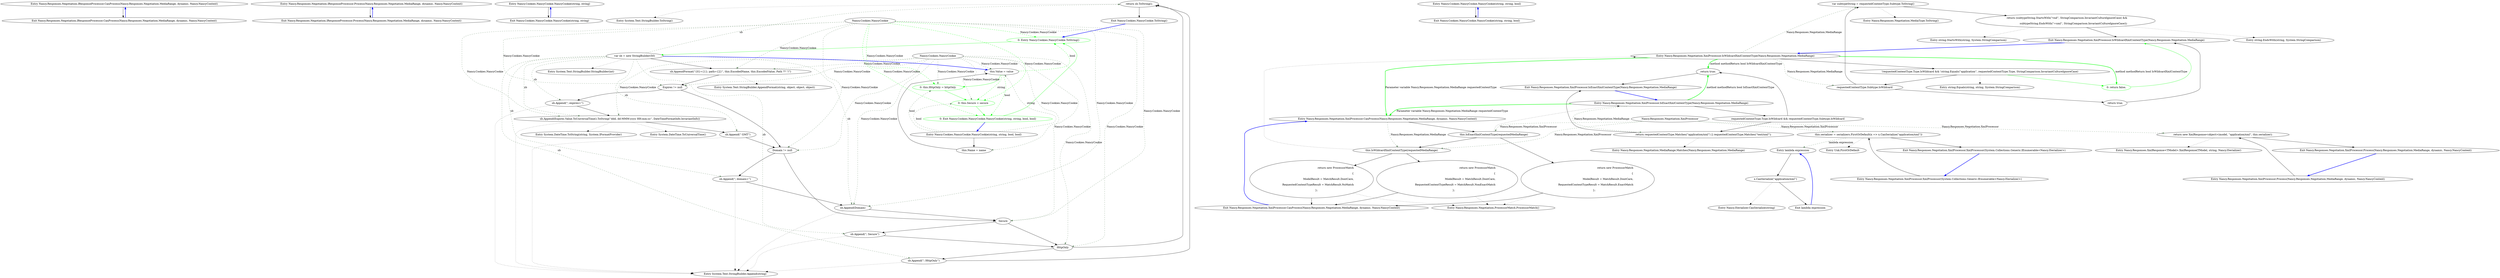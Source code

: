 digraph  {
n0 [cluster="Nancy.Responses.Negotiation.IResponseProcessor.CanProcess(Nancy.Responses.Negotiation.MediaRange, dynamic, Nancy.NancyContext)", label="Entry Nancy.Responses.Negotiation.IResponseProcessor.CanProcess(Nancy.Responses.Negotiation.MediaRange, dynamic, Nancy.NancyContext)", span="23-23"];
n1 [cluster="Nancy.Responses.Negotiation.IResponseProcessor.CanProcess(Nancy.Responses.Negotiation.MediaRange, dynamic, Nancy.NancyContext)", label="Exit Nancy.Responses.Negotiation.IResponseProcessor.CanProcess(Nancy.Responses.Negotiation.MediaRange, dynamic, Nancy.NancyContext)", span="23-23"];
n2 [cluster="Nancy.Responses.Negotiation.IResponseProcessor.Process(Nancy.Responses.Negotiation.MediaRange, dynamic, Nancy.NancyContext)", label="Entry Nancy.Responses.Negotiation.IResponseProcessor.Process(Nancy.Responses.Negotiation.MediaRange, dynamic, Nancy.NancyContext)", span="32-32"];
n3 [cluster="Nancy.Responses.Negotiation.IResponseProcessor.Process(Nancy.Responses.Negotiation.MediaRange, dynamic, Nancy.NancyContext)", label="Exit Nancy.Responses.Negotiation.IResponseProcessor.Process(Nancy.Responses.Negotiation.MediaRange, dynamic, Nancy.NancyContext)", span="32-32"];
m0_0 [cluster="Nancy.Cookies.NancyCookie.NancyCookie(string, string)", file="NancyCookie.cs", label="Entry Nancy.Cookies.NancyCookie.NancyCookie(string, string)", span="10-10"];
m0_1 [cluster="Nancy.Cookies.NancyCookie.NancyCookie(string, string)", file="NancyCookie.cs", label="Exit Nancy.Cookies.NancyCookie.NancyCookie(string, string)", span="10-10"];
m0_31 [cluster="System.Text.StringBuilder.ToString()", file="NancyCookie.cs", label="Entry System.Text.StringBuilder.ToString()", span="0-0"];
m0_6 [cluster="Nancy.Cookies.NancyCookie.NancyCookie(string, string, bool, bool)", file="NancyCookie.cs", label="this.Value = value", span="23-23"];
m0_7 [cluster="Nancy.Cookies.NancyCookie.NancyCookie(string, string, bool, bool)", color=green, community=0, file="NancyCookie.cs", label="0: this.HttpOnly = httpOnly", span="24-24"];
m0_8 [cluster="Nancy.Cookies.NancyCookie.NancyCookie(string, string, bool, bool)", color=green, community=0, file="NancyCookie.cs", label="0: this.Secure = secure", span="25-25"];
m0_9 [cluster="Nancy.Cookies.NancyCookie.NancyCookie(string, string, bool, bool)", color=green, community=0, file="NancyCookie.cs", label="0: Exit Nancy.Cookies.NancyCookie.NancyCookie(string, string, bool, bool)", span="20-20"];
m0_10 [cluster="Nancy.Cookies.NancyCookie.ToString()", color=green, community=0, file="NancyCookie.cs", label="0: Entry Nancy.Cookies.NancyCookie.ToString()", span="86-86"];
m0_11 [cluster="Nancy.Cookies.NancyCookie.ToString()", file="NancyCookie.cs", label="var sb = new StringBuilder(50)", span="88-88"];
m0_12 [cluster="Nancy.Cookies.NancyCookie.ToString()", file="NancyCookie.cs", label="sb.AppendFormat(''{0}={1}; path={2}'', this.EncodedName, this.EncodedValue, Path ?? ''/'')", span="89-89"];
m0_14 [cluster="Nancy.Cookies.NancyCookie.ToString()", file="NancyCookie.cs", label="sb.Append(''; expires='')", span="93-93"];
m0_15 [cluster="Nancy.Cookies.NancyCookie.ToString()", file="NancyCookie.cs", label="sb.Append(Expires.Value.ToUniversalTime().ToString(''ddd, dd-MMM-yyyy HH:mm:ss'', DateTimeFormatInfo.InvariantInfo))", span="94-94"];
m0_16 [cluster="Nancy.Cookies.NancyCookie.ToString()", file="NancyCookie.cs", label="sb.Append('' GMT'')", span="95-95"];
m0_18 [cluster="Nancy.Cookies.NancyCookie.ToString()", file="NancyCookie.cs", label="sb.Append(''; domain='')", span="100-100"];
m0_19 [cluster="Nancy.Cookies.NancyCookie.ToString()", file="NancyCookie.cs", label="sb.Append(Domain)", span="101-101"];
m0_21 [cluster="Nancy.Cookies.NancyCookie.ToString()", file="NancyCookie.cs", label="sb.Append(''; Secure'')", span="106-106"];
m0_23 [cluster="Nancy.Cookies.NancyCookie.ToString()", file="NancyCookie.cs", label="sb.Append(''; HttpOnly'')", span="111-111"];
m0_24 [cluster="Nancy.Cookies.NancyCookie.ToString()", file="NancyCookie.cs", label="return sb.ToString();", span="114-114"];
m0_13 [cluster="Nancy.Cookies.NancyCookie.ToString()", file="NancyCookie.cs", label="Expires != null", span="91-91"];
m0_17 [cluster="Nancy.Cookies.NancyCookie.ToString()", file="NancyCookie.cs", label="Domain != null", span="98-98"];
m0_20 [cluster="Nancy.Cookies.NancyCookie.ToString()", file="NancyCookie.cs", label=Secure, span="104-104"];
m0_22 [cluster="Nancy.Cookies.NancyCookie.ToString()", file="NancyCookie.cs", label=HttpOnly, span="109-109"];
m0_25 [cluster="Nancy.Cookies.NancyCookie.ToString()", file="NancyCookie.cs", label="Exit Nancy.Cookies.NancyCookie.ToString()", span="86-86"];
m0_28 [cluster="System.Text.StringBuilder.Append(string)", file="NancyCookie.cs", label="Entry System.Text.StringBuilder.Append(string)", span="0-0"];
m0_4 [cluster="Nancy.Cookies.NancyCookie.NancyCookie(string, string, bool, bool)", file="NancyCookie.cs", label="Entry Nancy.Cookies.NancyCookie.NancyCookie(string, string, bool, bool)", span="20-20"];
m0_5 [cluster="Nancy.Cookies.NancyCookie.NancyCookie(string, string, bool, bool)", file="NancyCookie.cs", label="this.Name = name", span="22-22"];
m0_29 [cluster="System.DateTime.ToUniversalTime()", file="NancyCookie.cs", label="Entry System.DateTime.ToUniversalTime()", span="0-0"];
m0_26 [cluster="System.Text.StringBuilder.StringBuilder(int)", file="NancyCookie.cs", label="Entry System.Text.StringBuilder.StringBuilder(int)", span="0-0"];
m0_30 [cluster="System.DateTime.ToString(string, System.IFormatProvider)", file="NancyCookie.cs", label="Entry System.DateTime.ToString(string, System.IFormatProvider)", span="0-0"];
m0_27 [cluster="System.Text.StringBuilder.AppendFormat(string, object, object, object)", file="NancyCookie.cs", label="Entry System.Text.StringBuilder.AppendFormat(string, object, object, object)", span="0-0"];
m0_2 [cluster="Nancy.Cookies.NancyCookie.NancyCookie(string, string, bool)", file="NancyCookie.cs", label="Entry Nancy.Cookies.NancyCookie.NancyCookie(string, string, bool)", span="15-15"];
m0_3 [cluster="Nancy.Cookies.NancyCookie.NancyCookie(string, string, bool)", file="NancyCookie.cs", label="Exit Nancy.Cookies.NancyCookie.NancyCookie(string, string, bool)", span="15-15"];
m0_32 [file="NancyCookie.cs", label="Nancy.Cookies.NancyCookie", span=""];
m0_34 [file="NancyCookie.cs", label="Nancy.Cookies.NancyCookie", span=""];
m1_35 [cluster="Nancy.Responses.Negotiation.MediaType.ToString()", file="NancyCookieFixture.cs", label="Entry Nancy.Responses.Negotiation.MediaType.ToString()", span="44-44"];
m1_17 [cluster="Nancy.Responses.Negotiation.XmlProcessor.IsWildcardXmlContentType(Nancy.Responses.Negotiation.MediaRange)", file="NancyCookieFixture.cs", label="Entry Nancy.Responses.Negotiation.XmlProcessor.IsWildcardXmlContentType(Nancy.Responses.Negotiation.MediaRange)", span="86-86"];
m1_27 [cluster="Nancy.Responses.Negotiation.XmlProcessor.IsWildcardXmlContentType(Nancy.Responses.Negotiation.MediaRange)", file="NancyCookieFixture.cs", label="!requestedContentType.Type.IsWildcard && !string.Equals(''application'', requestedContentType.Type, StringComparison.InvariantCultureIgnoreCase)", span="88-88"];
m1_29 [cluster="Nancy.Responses.Negotiation.XmlProcessor.IsWildcardXmlContentType(Nancy.Responses.Negotiation.MediaRange)", file="NancyCookieFixture.cs", label="requestedContentType.Subtype.IsWildcard", span="93-93"];
m1_31 [cluster="Nancy.Responses.Negotiation.XmlProcessor.IsWildcardXmlContentType(Nancy.Responses.Negotiation.MediaRange)", file="NancyCookieFixture.cs", label="var subtypeString = requestedContentType.Subtype.ToString()", span="98-98"];
m1_28 [cluster="Nancy.Responses.Negotiation.XmlProcessor.IsWildcardXmlContentType(Nancy.Responses.Negotiation.MediaRange)", color=green, community=0, file="NancyCookieFixture.cs", label="0: return false;", span="90-90"];
m1_30 [cluster="Nancy.Responses.Negotiation.XmlProcessor.IsWildcardXmlContentType(Nancy.Responses.Negotiation.MediaRange)", file="NancyCookieFixture.cs", label="return true;", span="95-95"];
m1_32 [cluster="Nancy.Responses.Negotiation.XmlProcessor.IsWildcardXmlContentType(Nancy.Responses.Negotiation.MediaRange)", file="NancyCookieFixture.cs", label="return (subtypeString.StartsWith(''vnd'', StringComparison.InvariantCultureIgnoreCase) &&\r\n                    subtypeString.EndsWith(''+xml'', StringComparison.InvariantCultureIgnoreCase));", span="100-101"];
m1_33 [cluster="Nancy.Responses.Negotiation.XmlProcessor.IsWildcardXmlContentType(Nancy.Responses.Negotiation.MediaRange)", file="NancyCookieFixture.cs", label="Exit Nancy.Responses.Negotiation.XmlProcessor.IsWildcardXmlContentType(Nancy.Responses.Negotiation.MediaRange)", span="86-86"];
m1_0 [cluster="Nancy.Responses.Negotiation.XmlProcessor.XmlProcessor(System.Collections.Generic.IEnumerable<Nancy.ISerializer>)", file="NancyCookieFixture.cs", label="Entry Nancy.Responses.Negotiation.XmlProcessor.XmlProcessor(System.Collections.Generic.IEnumerable<Nancy.ISerializer>)", span="10-10"];
m1_1 [cluster="Nancy.Responses.Negotiation.XmlProcessor.XmlProcessor(System.Collections.Generic.IEnumerable<Nancy.ISerializer>)", file="NancyCookieFixture.cs", label="this.serializer = serializers.FirstOrDefault(x => x.CanSerialize(''application/xml''))", span="12-12"];
m1_2 [cluster="Nancy.Responses.Negotiation.XmlProcessor.XmlProcessor(System.Collections.Generic.IEnumerable<Nancy.ISerializer>)", file="NancyCookieFixture.cs", label="Exit Nancy.Responses.Negotiation.XmlProcessor.XmlProcessor(System.Collections.Generic.IEnumerable<Nancy.ISerializer>)", span="10-10"];
m1_8 [cluster="Nancy.Responses.Negotiation.XmlProcessor.CanProcess(Nancy.Responses.Negotiation.MediaRange, dynamic, Nancy.NancyContext)", file="NancyCookieFixture.cs", label="Entry Nancy.Responses.Negotiation.XmlProcessor.CanProcess(Nancy.Responses.Negotiation.MediaRange, dynamic, Nancy.NancyContext)", span="37-37"];
m1_9 [cluster="Nancy.Responses.Negotiation.XmlProcessor.CanProcess(Nancy.Responses.Negotiation.MediaRange, dynamic, Nancy.NancyContext)", file="NancyCookieFixture.cs", label="this.IsExactXmlContentType(requestedMediaRange)", span="39-39"];
m1_11 [cluster="Nancy.Responses.Negotiation.XmlProcessor.CanProcess(Nancy.Responses.Negotiation.MediaRange, dynamic, Nancy.NancyContext)", file="NancyCookieFixture.cs", label="this.IsWildcardXmlContentType(requestedMediaRange)", span="48-48"];
m1_10 [cluster="Nancy.Responses.Negotiation.XmlProcessor.CanProcess(Nancy.Responses.Negotiation.MediaRange, dynamic, Nancy.NancyContext)", file="NancyCookieFixture.cs", label="return new ProcessorMatch\r\n                {\r\n                    ModelResult = MatchResult.DontCare,\r\n                    RequestedContentTypeResult = MatchResult.ExactMatch\r\n                };", span="41-45"];
m1_12 [cluster="Nancy.Responses.Negotiation.XmlProcessor.CanProcess(Nancy.Responses.Negotiation.MediaRange, dynamic, Nancy.NancyContext)", file="NancyCookieFixture.cs", label="return new ProcessorMatch\r\n                {\r\n                    ModelResult = MatchResult.DontCare,\r\n                    RequestedContentTypeResult = MatchResult.NonExactMatch\r\n                };", span="50-54"];
m1_13 [cluster="Nancy.Responses.Negotiation.XmlProcessor.CanProcess(Nancy.Responses.Negotiation.MediaRange, dynamic, Nancy.NancyContext)", file="NancyCookieFixture.cs", label="return new ProcessorMatch\r\n            {\r\n                ModelResult = MatchResult.DontCare,\r\n                RequestedContentTypeResult = MatchResult.NoMatch\r\n            };", span="57-61"];
m1_14 [cluster="Nancy.Responses.Negotiation.XmlProcessor.CanProcess(Nancy.Responses.Negotiation.MediaRange, dynamic, Nancy.NancyContext)", file="NancyCookieFixture.cs", label="Exit Nancy.Responses.Negotiation.XmlProcessor.CanProcess(Nancy.Responses.Negotiation.MediaRange, dynamic, Nancy.NancyContext)", span="37-37"];
m1_7 [cluster="Nancy.ISerializer.CanSerialize(string)", file="NancyCookieFixture.cs", label="Entry Nancy.ISerializer.CanSerialize(string)", span="12-12"];
m1_37 [cluster="string.EndsWith(string, System.StringComparison)", file="NancyCookieFixture.cs", label="Entry string.EndsWith(string, System.StringComparison)", span="0-0"];
m1_18 [cluster="Nancy.Responses.Negotiation.XmlProcessor.Process(Nancy.Responses.Negotiation.MediaRange, dynamic, Nancy.NancyContext)", file="NancyCookieFixture.cs", label="Entry Nancy.Responses.Negotiation.XmlProcessor.Process(Nancy.Responses.Negotiation.MediaRange, dynamic, Nancy.NancyContext)", span="71-71"];
m1_19 [cluster="Nancy.Responses.Negotiation.XmlProcessor.Process(Nancy.Responses.Negotiation.MediaRange, dynamic, Nancy.NancyContext)", file="NancyCookieFixture.cs", label="return new XmlResponse<object>(model, ''application/xml'', this.serializer);", span="73-73"];
m1_20 [cluster="Nancy.Responses.Negotiation.XmlProcessor.Process(Nancy.Responses.Negotiation.MediaRange, dynamic, Nancy.NancyContext)", file="NancyCookieFixture.cs", label="Exit Nancy.Responses.Negotiation.XmlProcessor.Process(Nancy.Responses.Negotiation.MediaRange, dynamic, Nancy.NancyContext)", span="71-71"];
m1_21 [cluster="Nancy.Responses.XmlResponse<TModel>.XmlResponse(TModel, string, Nancy.ISerializer)", file="NancyCookieFixture.cs", label="Entry Nancy.Responses.XmlResponse<TModel>.XmlResponse(TModel, string, Nancy.ISerializer)", span="7-7"];
m1_26 [cluster="Nancy.Responses.Negotiation.MediaRange.Matches(Nancy.Responses.Negotiation.MediaRange)", file="NancyCookieFixture.cs", label="Entry Nancy.Responses.Negotiation.MediaRange.Matches(Nancy.Responses.Negotiation.MediaRange)", span="24-24"];
m1_34 [cluster="string.Equals(string, string, System.StringComparison)", file="NancyCookieFixture.cs", label="Entry string.Equals(string, string, System.StringComparison)", span="0-0"];
m1_4 [cluster="lambda expression", file="NancyCookieFixture.cs", label="Entry lambda expression", span="12-12"];
m1_5 [cluster="lambda expression", file="NancyCookieFixture.cs", label="x.CanSerialize(''application/xml'')", span="12-12"];
m1_6 [cluster="lambda expression", file="NancyCookieFixture.cs", label="Exit lambda expression", span="12-12"];
m1_16 [cluster="Nancy.Responses.Negotiation.ProcessorMatch.ProcessorMatch()", file="NancyCookieFixture.cs", label="Entry Nancy.Responses.Negotiation.ProcessorMatch.ProcessorMatch()", span="5-5"];
m1_3 [cluster="Unk.FirstOrDefault", file="NancyCookieFixture.cs", label="Entry Unk.FirstOrDefault", span=""];
m1_15 [cluster="Nancy.Responses.Negotiation.XmlProcessor.IsExactXmlContentType(Nancy.Responses.Negotiation.MediaRange)", file="NancyCookieFixture.cs", label="Entry Nancy.Responses.Negotiation.XmlProcessor.IsExactXmlContentType(Nancy.Responses.Negotiation.MediaRange)", span="76-76"];
m1_22 [cluster="Nancy.Responses.Negotiation.XmlProcessor.IsExactXmlContentType(Nancy.Responses.Negotiation.MediaRange)", file="NancyCookieFixture.cs", label="requestedContentType.Type.IsWildcard && requestedContentType.Subtype.IsWildcard", span="78-78"];
m1_24 [cluster="Nancy.Responses.Negotiation.XmlProcessor.IsExactXmlContentType(Nancy.Responses.Negotiation.MediaRange)", file="NancyCookieFixture.cs", label="return requestedContentType.Matches(''application/xml'') || requestedContentType.Matches(''text/xml'');", span="83-83"];
m1_23 [cluster="Nancy.Responses.Negotiation.XmlProcessor.IsExactXmlContentType(Nancy.Responses.Negotiation.MediaRange)", file="NancyCookieFixture.cs", label="return true;", span="80-80"];
m1_25 [cluster="Nancy.Responses.Negotiation.XmlProcessor.IsExactXmlContentType(Nancy.Responses.Negotiation.MediaRange)", file="NancyCookieFixture.cs", label="Exit Nancy.Responses.Negotiation.XmlProcessor.IsExactXmlContentType(Nancy.Responses.Negotiation.MediaRange)", span="76-76"];
m1_36 [cluster="string.StartsWith(string, System.StringComparison)", file="NancyCookieFixture.cs", label="Entry string.StartsWith(string, System.StringComparison)", span="0-0"];
m1_38 [file="NancyCookieFixture.cs", label="Nancy.Responses.Negotiation.XmlProcessor", span=""];
n0 -> n1  [key=0, style=solid];
n1 -> n0  [color=blue, key=0, style=bold];
n2 -> n3  [key=0, style=solid];
n3 -> n2  [color=blue, key=0, style=bold];
m0_0 -> m0_1  [key=0, style=solid];
m0_1 -> m0_0  [color=blue, key=0, style=bold];
m0_6 -> m0_7  [color=green, key=0, style=solid];
m0_6 -> m0_8  [color=green, key=1, label=string, style=dashed];
m0_6 -> m0_9  [color=green, key=1, label=bool, style=dashed];
m0_6 -> m0_10  [color=green, key=1, label=bool, style=dashed];
m0_7 -> m0_8  [color=green, key=0, style=solid];
m0_8 -> m0_9  [color=green, key=0, style=solid];
m0_9 -> m0_10  [color=green, key=0, style=solid];
m0_9 -> m0_4  [color=blue, key=0, style=bold];
m0_10 -> m0_11  [color=green, key=0, style=solid];
m0_11 -> m0_6  [color=blue, key=0, style=bold];
m0_11 -> m0_12  [key=0, style=solid];
m0_11 -> m0_26  [key=2, style=dotted];
m0_11 -> m0_14  [color=darkseagreen4, key=1, label=sb, style=dashed];
m0_11 -> m0_15  [color=darkseagreen4, key=1, label=sb, style=dashed];
m0_11 -> m0_16  [color=darkseagreen4, key=1, label=sb, style=dashed];
m0_11 -> m0_18  [color=darkseagreen4, key=1, label=sb, style=dashed];
m0_11 -> m0_19  [color=darkseagreen4, key=1, label=sb, style=dashed];
m0_11 -> m0_21  [color=darkseagreen4, key=1, label=sb, style=dashed];
m0_11 -> m0_23  [color=darkseagreen4, key=1, label=sb, style=dashed];
m0_11 -> m0_24  [color=darkseagreen4, key=1, label=sb, style=dashed];
m0_12 -> m0_13  [key=0, style=solid];
m0_12 -> m0_27  [key=2, style=dotted];
m0_14 -> m0_15  [key=0, style=solid];
m0_14 -> m0_28  [key=2, style=dotted];
m0_15 -> m0_16  [key=0, style=solid];
m0_15 -> m0_29  [key=2, style=dotted];
m0_15 -> m0_30  [key=2, style=dotted];
m0_15 -> m0_28  [key=2, style=dotted];
m0_16 -> m0_17  [key=0, style=solid];
m0_16 -> m0_28  [key=2, style=dotted];
m0_18 -> m0_19  [key=0, style=solid];
m0_18 -> m0_28  [key=2, style=dotted];
m0_19 -> m0_20  [key=0, style=solid];
m0_19 -> m0_28  [key=2, style=dotted];
m0_21 -> m0_22  [key=0, style=solid];
m0_21 -> m0_28  [key=2, style=dotted];
m0_23 -> m0_24  [key=0, style=solid];
m0_23 -> m0_28  [key=2, style=dotted];
m0_24 -> m0_25  [key=0, style=solid];
m0_24 -> m0_31  [key=2, style=dotted];
m0_13 -> m0_14  [key=0, style=solid];
m0_13 -> m0_17  [key=0, style=solid];
m0_17 -> m0_18  [key=0, style=solid];
m0_17 -> m0_20  [key=0, style=solid];
m0_20 -> m0_21  [key=0, style=solid];
m0_20 -> m0_22  [key=0, style=solid];
m0_22 -> m0_23  [key=0, style=solid];
m0_22 -> m0_24  [key=0, style=solid];
m0_25 -> m0_10  [color=blue, key=0, style=bold];
m0_4 -> m0_5  [key=0, style=solid];
m0_4 -> m0_6  [color=darkseagreen4, key=1, label=string, style=dashed];
m0_4 -> m0_7  [color=darkseagreen4, key=1, label=bool, style=dashed];
m0_4 -> m0_8  [color=darkseagreen4, key=1, label=bool, style=dashed];
m0_5 -> m0_6  [key=0, style=solid];
m0_2 -> m0_3  [key=0, style=solid];
m0_3 -> m0_2  [color=blue, key=0, style=bold];
m0_32 -> m0_5  [color=darkseagreen4, key=1, label="Nancy.Cookies.NancyCookie", style=dashed];
m0_32 -> m0_6  [color=darkseagreen4, key=1, label="Nancy.Cookies.NancyCookie", style=dashed];
m0_32 -> m0_7  [color=darkseagreen4, key=1, label="Nancy.Cookies.NancyCookie", style=dashed];
m0_32 -> m0_8  [color=darkseagreen4, key=1, label="Nancy.Cookies.NancyCookie", style=dashed];
m0_32 -> m0_12  [color=darkseagreen4, key=1, label="Nancy.Cookies.NancyCookie", style=dashed];
m0_32 -> m0_13  [color=darkseagreen4, key=1, label="Nancy.Cookies.NancyCookie", style=dashed];
m0_32 -> m0_15  [color=darkseagreen4, key=1, label="Nancy.Cookies.NancyCookie", style=dashed];
m0_32 -> m0_17  [color=darkseagreen4, key=1, label="Nancy.Cookies.NancyCookie", style=dashed];
m0_32 -> m0_19  [color=darkseagreen4, key=1, label="Nancy.Cookies.NancyCookie", style=dashed];
m0_32 -> m0_20  [color=darkseagreen4, key=1, label="Nancy.Cookies.NancyCookie", style=dashed];
m0_32 -> m0_22  [color=darkseagreen4, key=1, label="Nancy.Cookies.NancyCookie", style=dashed];
m0_34 -> m0_7  [color=green, key=1, label="Nancy.Cookies.NancyCookie", style=dashed];
m0_34 -> m0_8  [color=green, key=1, label="Nancy.Cookies.NancyCookie", style=dashed];
m0_34 -> m0_9  [color=green, key=1, label="Nancy.Cookies.NancyCookie", style=dashed];
m0_34 -> m0_10  [color=green, key=1, label="Nancy.Cookies.NancyCookie", style=dashed];
m0_34 -> m0_12  [color=darkseagreen4, key=1, label="Nancy.Cookies.NancyCookie", style=dashed];
m0_34 -> m0_13  [color=darkseagreen4, key=1, label="Nancy.Cookies.NancyCookie", style=dashed];
m0_34 -> m0_15  [color=darkseagreen4, key=1, label="Nancy.Cookies.NancyCookie", style=dashed];
m0_34 -> m0_17  [color=darkseagreen4, key=1, label="Nancy.Cookies.NancyCookie", style=dashed];
m0_34 -> m0_19  [color=darkseagreen4, key=1, label="Nancy.Cookies.NancyCookie", style=dashed];
m0_34 -> m0_20  [color=darkseagreen4, key=1, label="Nancy.Cookies.NancyCookie", style=dashed];
m0_34 -> m0_22  [color=darkseagreen4, key=1, label="Nancy.Cookies.NancyCookie", style=dashed];
m1_17 -> m1_27  [key=0, style=solid];
m1_17 -> m1_29  [color=darkseagreen4, key=1, label="Nancy.Responses.Negotiation.MediaRange", style=dashed];
m1_17 -> m1_31  [color=darkseagreen4, key=1, label="Nancy.Responses.Negotiation.MediaRange", style=dashed];
m1_17 -> m1_28  [color=green, key=3, label="method methodReturn bool IsWildcardXmlContentType", style=bold];
m1_17 -> m1_8  [color=green, key=3, label="Parameter variable Nancy.Responses.Negotiation.MediaRange requestedContentType", style=bold];
m1_17 -> m1_23  [color=green, key=3, label="method methodReturn bool IsWildcardXmlContentType", style=bold];
m1_27 -> m1_28  [color=green, key=0, style=solid];
m1_27 -> m1_29  [key=0, style=solid];
m1_27 -> m1_34  [key=2, style=dotted];
m1_29 -> m1_30  [key=0, style=solid];
m1_29 -> m1_31  [key=0, style=solid];
m1_31 -> m1_32  [key=0, style=solid];
m1_31 -> m1_35  [key=2, style=dotted];
m1_28 -> m1_33  [color=green, key=0, style=solid];
m1_30 -> m1_33  [key=0, style=solid];
m1_32 -> m1_33  [key=0, style=solid];
m1_32 -> m1_36  [key=2, style=dotted];
m1_32 -> m1_37  [key=2, style=dotted];
m1_33 -> m1_17  [color=blue, key=0, style=bold];
m1_0 -> m1_1  [key=0, style=solid];
m1_1 -> m1_2  [key=0, style=solid];
m1_1 -> m1_3  [key=2, style=dotted];
m1_1 -> m1_4  [color=darkseagreen4, key=1, label="lambda expression", style=dashed];
m1_2 -> m1_0  [color=blue, key=0, style=bold];
m1_8 -> m1_9  [key=0, style=solid];
m1_8 -> m1_11  [color=darkseagreen4, key=1, label="Nancy.Responses.Negotiation.MediaRange", style=dashed];
m1_9 -> m1_10  [key=0, style=solid];
m1_9 -> m1_11  [key=0, style=solid];
m1_9 -> m1_15  [key=2, style=dotted];
m1_11 -> m1_12  [key=0, style=solid];
m1_11 -> m1_13  [key=0, style=solid];
m1_11 -> m1_17  [key=2, style=dotted];
m1_10 -> m1_14  [key=0, style=solid];
m1_10 -> m1_16  [key=2, style=dotted];
m1_12 -> m1_14  [key=0, style=solid];
m1_12 -> m1_16  [key=2, style=dotted];
m1_13 -> m1_14  [key=0, style=solid];
m1_13 -> m1_16  [key=2, style=dotted];
m1_14 -> m1_8  [color=blue, key=0, style=bold];
m1_18 -> m1_19  [key=0, style=solid];
m1_19 -> m1_20  [key=0, style=solid];
m1_19 -> m1_21  [key=2, style=dotted];
m1_20 -> m1_18  [color=blue, key=0, style=bold];
m1_4 -> m1_5  [key=0, style=solid];
m1_5 -> m1_6  [key=0, style=solid];
m1_5 -> m1_7  [key=2, style=dotted];
m1_6 -> m1_4  [color=blue, key=0, style=bold];
m1_15 -> m1_22  [key=0, style=solid];
m1_15 -> m1_24  [color=darkseagreen4, key=1, label="Nancy.Responses.Negotiation.MediaRange", style=dashed];
m1_15 -> m1_8  [color=green, key=3, label="Parameter variable Nancy.Responses.Negotiation.MediaRange requestedContentType", style=bold];
m1_15 -> m1_23  [color=green, key=3, label="method methodReturn bool IsExactXmlContentType", style=bold];
m1_22 -> m1_23  [key=0, style=solid];
m1_22 -> m1_24  [key=0, style=solid];
m1_24 -> m1_25  [key=0, style=solid];
m1_24 -> m1_26  [key=2, style=dotted];
m1_23 -> m1_25  [key=0, style=solid];
m1_25 -> m1_15  [color=blue, key=0, style=bold];
m1_38 -> m1_1  [color=darkseagreen4, key=1, label="Nancy.Responses.Negotiation.XmlProcessor", style=dashed];
m1_38 -> m1_9  [color=darkseagreen4, key=1, label="Nancy.Responses.Negotiation.XmlProcessor", style=dashed];
m1_38 -> m1_11  [color=darkseagreen4, key=1, label="Nancy.Responses.Negotiation.XmlProcessor", style=dashed];
m1_38 -> m1_19  [color=darkseagreen4, key=1, label="Nancy.Responses.Negotiation.XmlProcessor", style=dashed];
}
